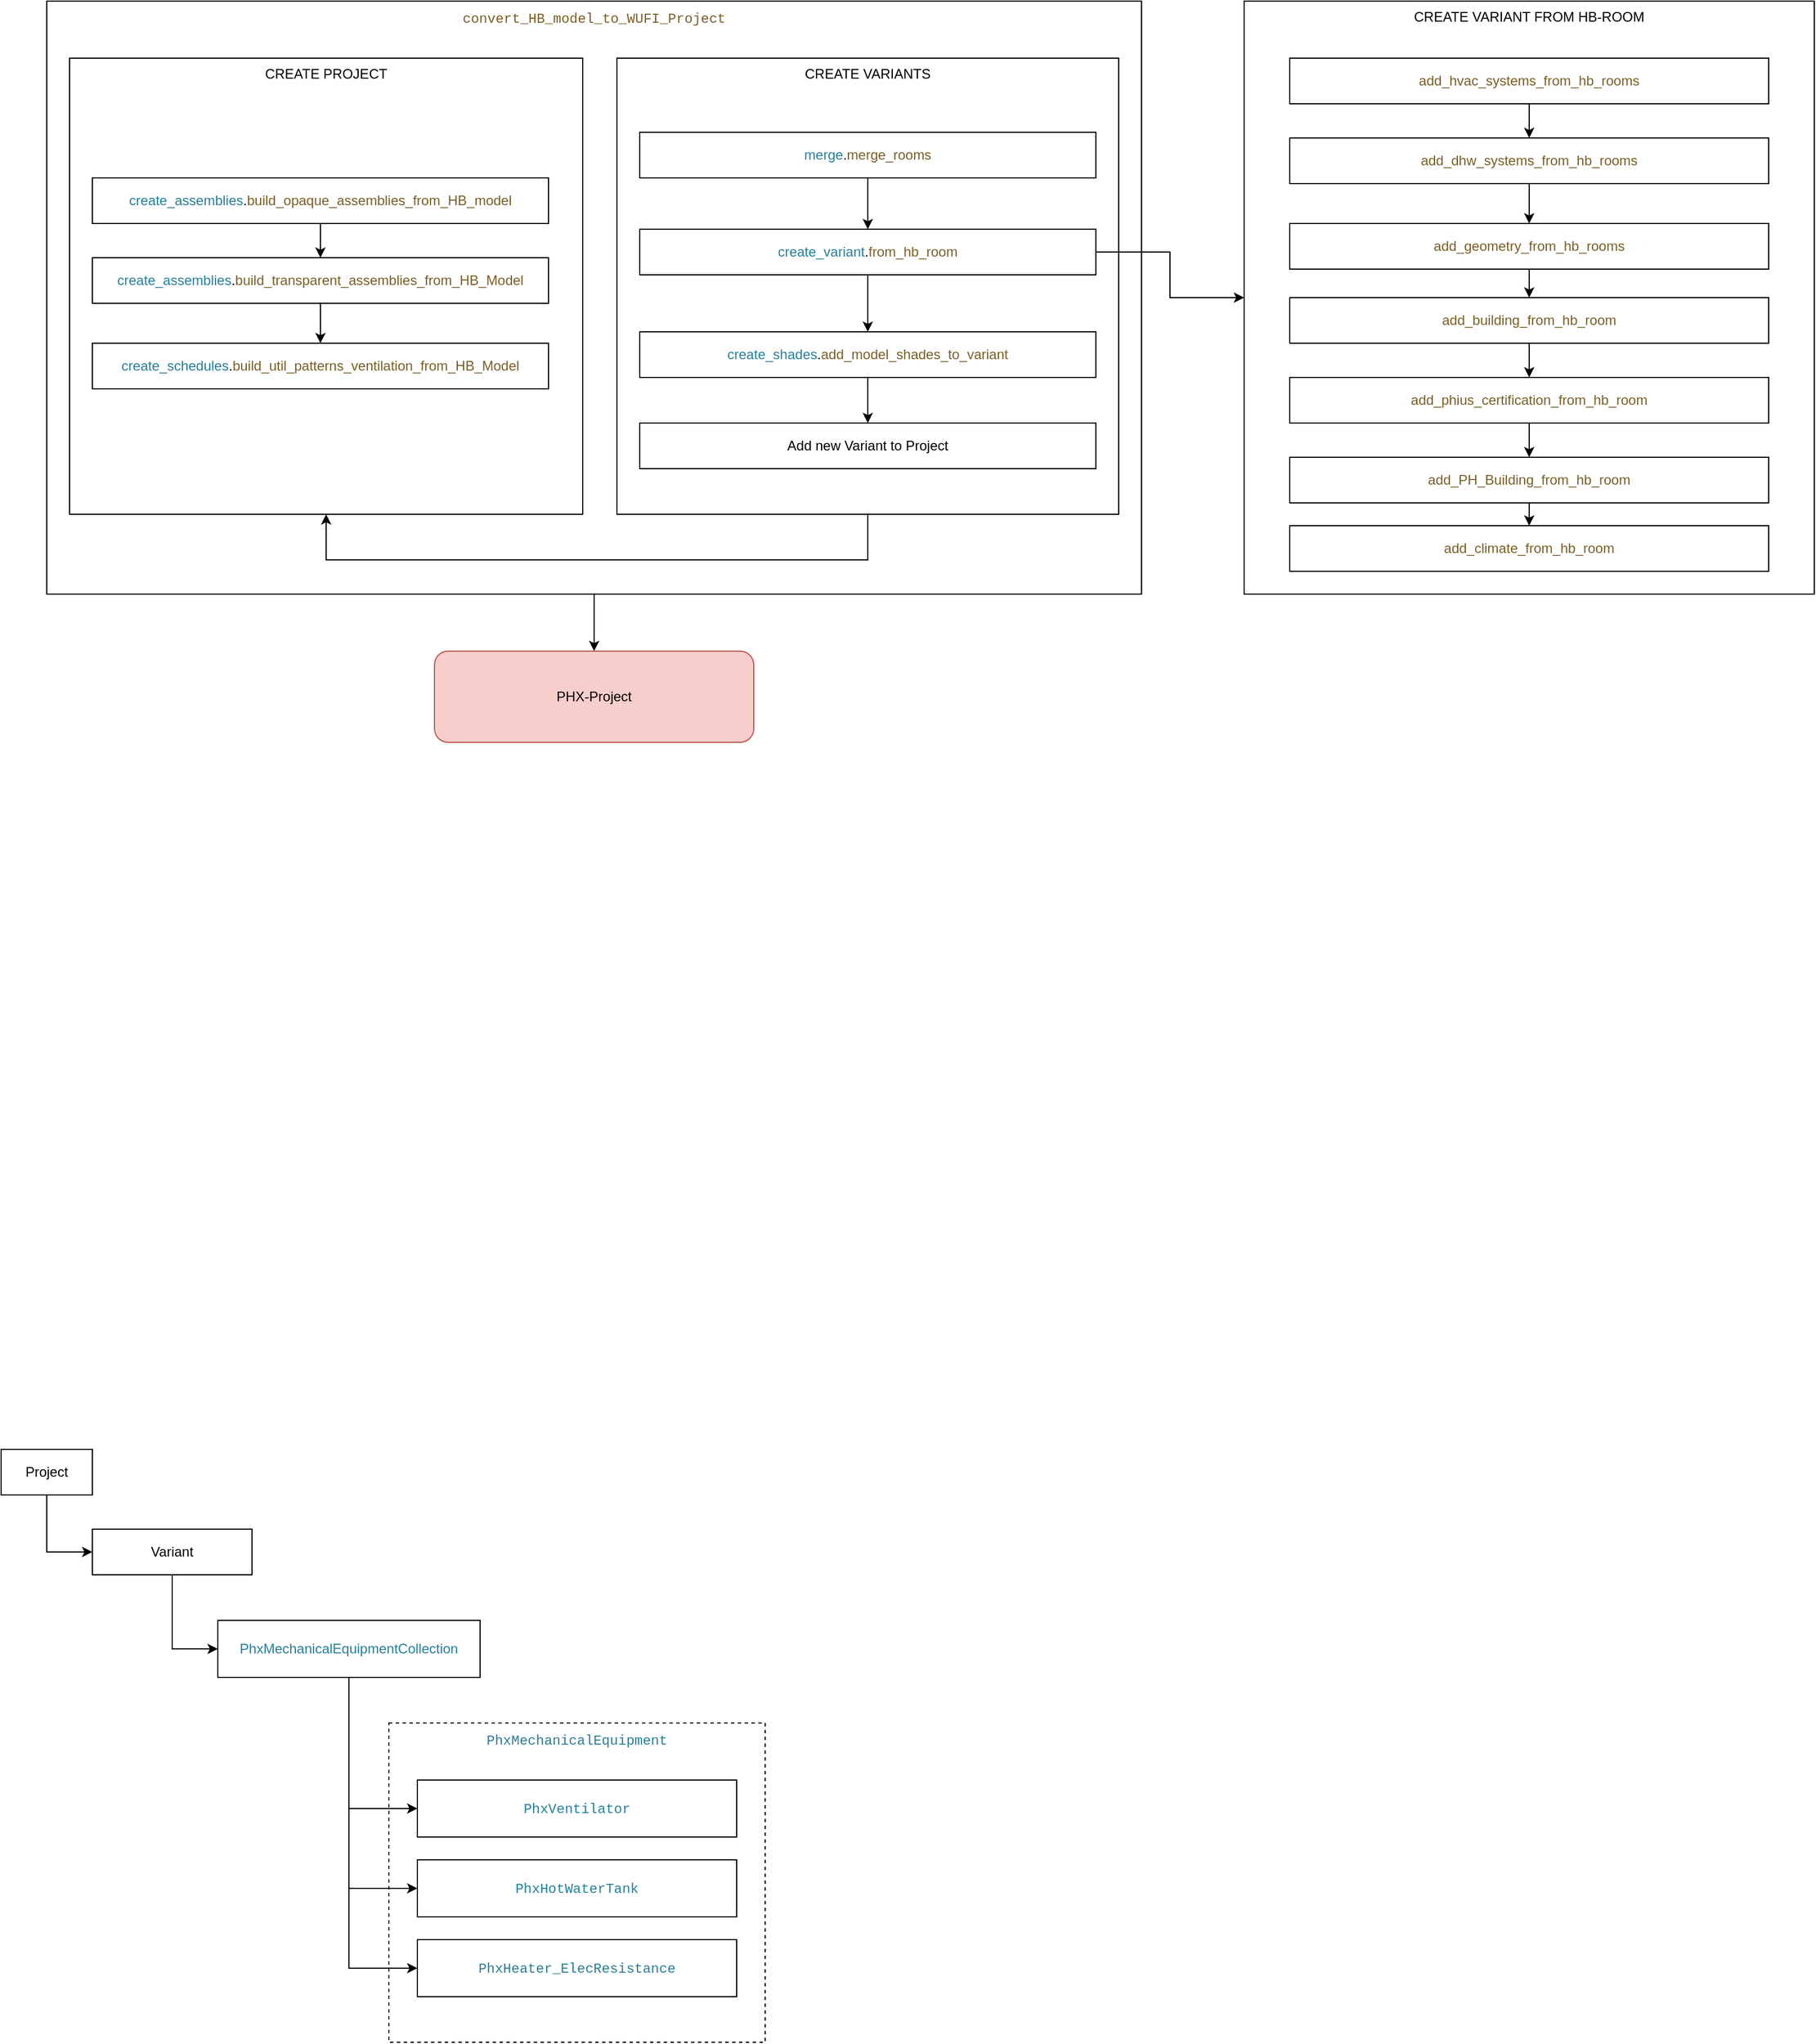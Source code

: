 <mxfile version="16.6.1" type="github"><diagram id="8HavU_iNZXiFhGvSXKzp" name="Page-1"><mxGraphModel dx="1210" dy="1859" grid="1" gridSize="10" guides="1" tooltips="1" connect="1" arrows="1" fold="1" page="1" pageScale="1" pageWidth="850" pageHeight="1100" math="0" shadow="0"><root><mxCell id="0"/><mxCell id="1" parent="0"/><mxCell id="50i0UWb0Rb_AAZT56hpX-52" value="CREATE VARIANT FROM HB-ROOM" style="rounded=0;whiteSpace=wrap;html=1;verticalAlign=top;" vertex="1" parent="1"><mxGeometry x="1150" y="-1050" width="500" height="520" as="geometry"/></mxCell><mxCell id="50i0UWb0Rb_AAZT56hpX-42" style="edgeStyle=orthogonalEdgeStyle;rounded=0;orthogonalLoop=1;jettySize=auto;html=1;entryX=0.5;entryY=0;entryDx=0;entryDy=0;" edge="1" parent="1" source="50i0UWb0Rb_AAZT56hpX-41" target="50i0UWb0Rb_AAZT56hpX-18"><mxGeometry relative="1" as="geometry"/></mxCell><mxCell id="50i0UWb0Rb_AAZT56hpX-41" value="&lt;div style=&quot;color: rgb(0 , 0 , 0) ; background-color: rgb(255 , 255 , 255) ; font-family: &amp;#34;source code pro medium&amp;#34; , &amp;#34;roboto mono&amp;#34; , &amp;#34;consolas&amp;#34; , &amp;#34;menlo&amp;#34; , &amp;#34;monaco&amp;#34; , &amp;#34;courier new&amp;#34; , monospace , &amp;#34;menlo&amp;#34; , &amp;#34;monaco&amp;#34; , &amp;#34;courier new&amp;#34; , monospace ; font-weight: normal ; font-size: 12px ; line-height: 18px&quot;&gt;&lt;div&gt;&lt;span style=&quot;color: #795e26&quot;&gt;convert_HB_model_to_WUFI_Project&lt;/span&gt;&lt;/div&gt;&lt;/div&gt;" style="whiteSpace=wrap;html=1;verticalAlign=top;" vertex="1" parent="1"><mxGeometry x="100" y="-1050" width="960" height="520" as="geometry"/></mxCell><mxCell id="50i0UWb0Rb_AAZT56hpX-12" value="&lt;div style=&quot;color: rgb(0 , 0 , 0) ; background-color: rgb(255 , 255 , 255) ; font-family: &amp;#34;source code pro medium&amp;#34; , &amp;#34;roboto mono&amp;#34; , &amp;#34;consolas&amp;#34; , &amp;#34;menlo&amp;#34; , &amp;#34;monaco&amp;#34; , &amp;#34;courier new&amp;#34; , monospace , &amp;#34;menlo&amp;#34; , &amp;#34;monaco&amp;#34; , &amp;#34;courier new&amp;#34; , monospace ; font-weight: normal ; font-size: 12px ; line-height: 18px&quot;&gt;&lt;div&gt;&lt;span style=&quot;color: #267f99&quot;&gt;PhxMechanicalEquipment&lt;/span&gt;&lt;/div&gt;&lt;/div&gt;" style="rounded=0;whiteSpace=wrap;html=1;verticalAlign=top;dashed=1;" vertex="1" parent="1"><mxGeometry x="400" y="460" width="330" height="280" as="geometry"/></mxCell><mxCell id="50i0UWb0Rb_AAZT56hpX-9" style="edgeStyle=orthogonalEdgeStyle;rounded=0;orthogonalLoop=1;jettySize=auto;html=1;entryX=0;entryY=0.5;entryDx=0;entryDy=0;" edge="1" parent="1" source="50i0UWb0Rb_AAZT56hpX-5" target="50i0UWb0Rb_AAZT56hpX-6"><mxGeometry relative="1" as="geometry"/></mxCell><mxCell id="50i0UWb0Rb_AAZT56hpX-10" style="edgeStyle=orthogonalEdgeStyle;rounded=0;orthogonalLoop=1;jettySize=auto;html=1;entryX=0;entryY=0.5;entryDx=0;entryDy=0;" edge="1" parent="1" source="50i0UWb0Rb_AAZT56hpX-5" target="50i0UWb0Rb_AAZT56hpX-7"><mxGeometry relative="1" as="geometry"/></mxCell><mxCell id="50i0UWb0Rb_AAZT56hpX-11" style="edgeStyle=orthogonalEdgeStyle;rounded=0;orthogonalLoop=1;jettySize=auto;html=1;entryX=0;entryY=0.5;entryDx=0;entryDy=0;" edge="1" parent="1" source="50i0UWb0Rb_AAZT56hpX-5" target="50i0UWb0Rb_AAZT56hpX-8"><mxGeometry relative="1" as="geometry"/></mxCell><mxCell id="50i0UWb0Rb_AAZT56hpX-5" value="&lt;span style=&quot;color: #267f99&quot;&gt;PhxMechanicalEquipmentCollection&lt;/span&gt;" style="rounded=0;whiteSpace=wrap;html=1;" vertex="1" parent="1"><mxGeometry x="250" y="370" width="230" height="50" as="geometry"/></mxCell><mxCell id="50i0UWb0Rb_AAZT56hpX-6" value="&lt;div style=&quot;color: rgb(0 , 0 , 0) ; background-color: rgb(255 , 255 , 255) ; font-family: &amp;#34;source code pro medium&amp;#34; , &amp;#34;roboto mono&amp;#34; , &amp;#34;consolas&amp;#34; , &amp;#34;menlo&amp;#34; , &amp;#34;monaco&amp;#34; , &amp;#34;courier new&amp;#34; , monospace , &amp;#34;menlo&amp;#34; , &amp;#34;monaco&amp;#34; , &amp;#34;courier new&amp;#34; , monospace ; font-weight: normal ; font-size: 12px ; line-height: 18px&quot;&gt;&lt;div&gt;&lt;span style=&quot;color: #267f99&quot;&gt;PhxVentilator&lt;/span&gt;&lt;/div&gt;&lt;/div&gt;" style="rounded=0;whiteSpace=wrap;html=1;" vertex="1" parent="1"><mxGeometry x="425" y="510" width="280" height="50" as="geometry"/></mxCell><mxCell id="50i0UWb0Rb_AAZT56hpX-7" value="&lt;div style=&quot;color: rgb(0 , 0 , 0) ; background-color: rgb(255 , 255 , 255) ; font-family: &amp;#34;source code pro medium&amp;#34; , &amp;#34;roboto mono&amp;#34; , &amp;#34;consolas&amp;#34; , &amp;#34;menlo&amp;#34; , &amp;#34;monaco&amp;#34; , &amp;#34;courier new&amp;#34; , monospace , &amp;#34;menlo&amp;#34; , &amp;#34;monaco&amp;#34; , &amp;#34;courier new&amp;#34; , monospace ; font-weight: normal ; font-size: 12px ; line-height: 18px&quot;&gt;&lt;div&gt;&lt;span style=&quot;color: #267f99&quot;&gt;PhxHotWaterTank&lt;/span&gt;&lt;/div&gt;&lt;/div&gt;" style="rounded=0;whiteSpace=wrap;html=1;" vertex="1" parent="1"><mxGeometry x="425" y="580" width="280" height="50" as="geometry"/></mxCell><mxCell id="50i0UWb0Rb_AAZT56hpX-8" value="&lt;div style=&quot;color: rgb(0 , 0 , 0) ; background-color: rgb(255 , 255 , 255) ; font-family: &amp;#34;source code pro medium&amp;#34; , &amp;#34;roboto mono&amp;#34; , &amp;#34;consolas&amp;#34; , &amp;#34;menlo&amp;#34; , &amp;#34;monaco&amp;#34; , &amp;#34;courier new&amp;#34; , monospace , &amp;#34;menlo&amp;#34; , &amp;#34;monaco&amp;#34; , &amp;#34;courier new&amp;#34; , monospace ; font-weight: normal ; font-size: 12px ; line-height: 18px&quot;&gt;&lt;div&gt;&lt;span style=&quot;color: #267f99&quot;&gt;PhxHeater_ElecResistance&lt;/span&gt;&lt;/div&gt;&lt;/div&gt;" style="rounded=0;whiteSpace=wrap;html=1;" vertex="1" parent="1"><mxGeometry x="425" y="650" width="280" height="50" as="geometry"/></mxCell><mxCell id="50i0UWb0Rb_AAZT56hpX-14" style="edgeStyle=orthogonalEdgeStyle;rounded=0;orthogonalLoop=1;jettySize=auto;html=1;entryX=0;entryY=0.5;entryDx=0;entryDy=0;" edge="1" parent="1" source="50i0UWb0Rb_AAZT56hpX-13" target="50i0UWb0Rb_AAZT56hpX-5"><mxGeometry relative="1" as="geometry"/></mxCell><mxCell id="50i0UWb0Rb_AAZT56hpX-13" value="Variant" style="rounded=0;whiteSpace=wrap;html=1;" vertex="1" parent="1"><mxGeometry x="140" y="290" width="140" height="40" as="geometry"/></mxCell><mxCell id="50i0UWb0Rb_AAZT56hpX-16" style="edgeStyle=orthogonalEdgeStyle;rounded=0;orthogonalLoop=1;jettySize=auto;html=1;entryX=0;entryY=0.5;entryDx=0;entryDy=0;" edge="1" parent="1" source="50i0UWb0Rb_AAZT56hpX-15" target="50i0UWb0Rb_AAZT56hpX-13"><mxGeometry relative="1" as="geometry"/></mxCell><mxCell id="50i0UWb0Rb_AAZT56hpX-15" value="Project" style="rounded=0;whiteSpace=wrap;html=1;" vertex="1" parent="1"><mxGeometry x="60" y="220" width="80" height="40" as="geometry"/></mxCell><mxCell id="50i0UWb0Rb_AAZT56hpX-17" value="CREATE PROJECT" style="rounded=0;whiteSpace=wrap;html=1;verticalAlign=top;" vertex="1" parent="1"><mxGeometry x="120" y="-1000" width="450" height="400" as="geometry"/></mxCell><mxCell id="50i0UWb0Rb_AAZT56hpX-18" value="PHX-Project" style="rounded=1;whiteSpace=wrap;html=1;fillColor=#f8cecc;strokeColor=#b85450;" vertex="1" parent="1"><mxGeometry x="440" y="-480" width="280" height="80" as="geometry"/></mxCell><mxCell id="50i0UWb0Rb_AAZT56hpX-26" style="edgeStyle=orthogonalEdgeStyle;rounded=0;orthogonalLoop=1;jettySize=auto;html=1;" edge="1" parent="1" source="50i0UWb0Rb_AAZT56hpX-22" target="50i0UWb0Rb_AAZT56hpX-24"><mxGeometry relative="1" as="geometry"/></mxCell><mxCell id="50i0UWb0Rb_AAZT56hpX-22" value="&lt;span style=&quot;color: #267f99&quot;&gt;create_assemblies&lt;/span&gt;&lt;span style=&quot;color: #000000&quot;&gt;.&lt;/span&gt;&lt;span style=&quot;color: #795e26&quot;&gt;build_opaque_assemblies_from_HB_model&lt;/span&gt;" style="whiteSpace=wrap;html=1;" vertex="1" parent="1"><mxGeometry x="140" y="-895" width="400" height="40" as="geometry"/></mxCell><mxCell id="50i0UWb0Rb_AAZT56hpX-28" style="edgeStyle=orthogonalEdgeStyle;rounded=0;orthogonalLoop=1;jettySize=auto;html=1;entryX=0.5;entryY=0;entryDx=0;entryDy=0;" edge="1" parent="1" source="50i0UWb0Rb_AAZT56hpX-24" target="50i0UWb0Rb_AAZT56hpX-27"><mxGeometry relative="1" as="geometry"/></mxCell><mxCell id="50i0UWb0Rb_AAZT56hpX-24" value="&lt;span style=&quot;color: #267f99&quot;&gt;create_assemblies&lt;/span&gt;&lt;span style=&quot;color: #000000&quot;&gt;.&lt;/span&gt;&lt;span style=&quot;color: #795e26&quot;&gt;build_transparent_assemblies_from_HB_Model&lt;/span&gt;" style="whiteSpace=wrap;html=1;" vertex="1" parent="1"><mxGeometry x="140" y="-825" width="400" height="40" as="geometry"/></mxCell><mxCell id="50i0UWb0Rb_AAZT56hpX-27" value="&lt;span style=&quot;color: #000000&quot;&gt;&lt;/span&gt;&lt;span style=&quot;color: #267f99&quot;&gt;create_schedules&lt;/span&gt;&lt;span style=&quot;color: #000000&quot;&gt;&lt;/span&gt;&lt;span style=&quot;color: #000000&quot;&gt;.&lt;/span&gt;&lt;span style=&quot;color: #000000&quot;&gt;&lt;/span&gt;&lt;span style=&quot;color: #795e26&quot;&gt;build_util_patterns_ventilation_from_HB_Model&lt;/span&gt;&lt;span style=&quot;color: #000000&quot;&gt;&lt;/span&gt;&lt;span style=&quot;color: #795e26&quot;&gt;&lt;/span&gt;" style="whiteSpace=wrap;html=1;" vertex="1" parent="1"><mxGeometry x="140" y="-750" width="400" height="40" as="geometry"/></mxCell><mxCell id="50i0UWb0Rb_AAZT56hpX-43" style="edgeStyle=orthogonalEdgeStyle;rounded=0;orthogonalLoop=1;jettySize=auto;html=1;entryX=0.5;entryY=1;entryDx=0;entryDy=0;" edge="1" parent="1" source="50i0UWb0Rb_AAZT56hpX-30" target="50i0UWb0Rb_AAZT56hpX-17"><mxGeometry relative="1" as="geometry"><Array as="points"><mxPoint x="820" y="-560"/><mxPoint x="345" y="-560"/></Array></mxGeometry></mxCell><mxCell id="50i0UWb0Rb_AAZT56hpX-30" value="CREATE VARIANTS" style="rounded=0;whiteSpace=wrap;html=1;verticalAlign=top;" vertex="1" parent="1"><mxGeometry x="600" y="-1000" width="440" height="400" as="geometry"/></mxCell><mxCell id="50i0UWb0Rb_AAZT56hpX-34" style="edgeStyle=orthogonalEdgeStyle;rounded=0;orthogonalLoop=1;jettySize=auto;html=1;entryX=0.5;entryY=0;entryDx=0;entryDy=0;" edge="1" parent="1" source="50i0UWb0Rb_AAZT56hpX-32" target="50i0UWb0Rb_AAZT56hpX-33"><mxGeometry relative="1" as="geometry"/></mxCell><mxCell id="50i0UWb0Rb_AAZT56hpX-32" value="&lt;span style=&quot;color: #267f99&quot;&gt;merge&lt;/span&gt;&lt;span style=&quot;color: #000000&quot;&gt;.&lt;/span&gt;&lt;span style=&quot;color: #795e26&quot;&gt;merge_rooms&lt;/span&gt;" style="whiteSpace=wrap;html=1;" vertex="1" parent="1"><mxGeometry x="620" y="-935" width="400" height="40" as="geometry"/></mxCell><mxCell id="50i0UWb0Rb_AAZT56hpX-36" style="edgeStyle=orthogonalEdgeStyle;rounded=0;orthogonalLoop=1;jettySize=auto;html=1;entryX=0.5;entryY=0;entryDx=0;entryDy=0;" edge="1" parent="1" source="50i0UWb0Rb_AAZT56hpX-33" target="50i0UWb0Rb_AAZT56hpX-35"><mxGeometry relative="1" as="geometry"/></mxCell><mxCell id="50i0UWb0Rb_AAZT56hpX-54" style="edgeStyle=orthogonalEdgeStyle;rounded=0;orthogonalLoop=1;jettySize=auto;html=1;entryX=0;entryY=0.5;entryDx=0;entryDy=0;" edge="1" parent="1" source="50i0UWb0Rb_AAZT56hpX-33" target="50i0UWb0Rb_AAZT56hpX-52"><mxGeometry relative="1" as="geometry"/></mxCell><mxCell id="50i0UWb0Rb_AAZT56hpX-33" value="&lt;span style=&quot;color: #267f99&quot;&gt;create_variant&lt;/span&gt;&lt;span style=&quot;color: #000000&quot;&gt;.&lt;/span&gt;&lt;span style=&quot;color: #795e26&quot;&gt;from_hb_room&lt;/span&gt;&lt;span style=&quot;color: #000000&quot;&gt;&lt;/span&gt;" style="whiteSpace=wrap;html=1;" vertex="1" parent="1"><mxGeometry x="620" y="-850" width="400" height="40" as="geometry"/></mxCell><mxCell id="50i0UWb0Rb_AAZT56hpX-38" style="edgeStyle=orthogonalEdgeStyle;rounded=0;orthogonalLoop=1;jettySize=auto;html=1;entryX=0.5;entryY=0;entryDx=0;entryDy=0;" edge="1" parent="1" source="50i0UWb0Rb_AAZT56hpX-35" target="50i0UWb0Rb_AAZT56hpX-37"><mxGeometry relative="1" as="geometry"/></mxCell><mxCell id="50i0UWb0Rb_AAZT56hpX-35" value="&lt;span style=&quot;color: #267f99&quot;&gt;create_shades&lt;/span&gt;&lt;span style=&quot;color: #000000&quot;&gt;.&lt;/span&gt;&lt;span style=&quot;color: #795e26&quot;&gt;add_model_shades_to_variant&lt;/span&gt;" style="whiteSpace=wrap;html=1;" vertex="1" parent="1"><mxGeometry x="620" y="-760" width="400" height="40" as="geometry"/></mxCell><mxCell id="50i0UWb0Rb_AAZT56hpX-37" value="Add new Variant to Project" style="whiteSpace=wrap;html=1;" vertex="1" parent="1"><mxGeometry x="620" y="-680" width="400" height="40" as="geometry"/></mxCell><mxCell id="50i0UWb0Rb_AAZT56hpX-55" style="edgeStyle=orthogonalEdgeStyle;rounded=0;orthogonalLoop=1;jettySize=auto;html=1;entryX=0.5;entryY=0;entryDx=0;entryDy=0;" edge="1" parent="1" source="50i0UWb0Rb_AAZT56hpX-45" target="50i0UWb0Rb_AAZT56hpX-46"><mxGeometry relative="1" as="geometry"/></mxCell><mxCell id="50i0UWb0Rb_AAZT56hpX-45" value="&lt;span style=&quot;color: #000000&quot;&gt;&lt;/span&gt;&lt;span style=&quot;color: #795e26&quot;&gt;add_hvac_systems_from_hb_rooms&lt;/span&gt;" style="rounded=0;whiteSpace=wrap;html=1;" vertex="1" parent="1"><mxGeometry x="1190" y="-1000" width="420" height="40" as="geometry"/></mxCell><mxCell id="50i0UWb0Rb_AAZT56hpX-56" style="edgeStyle=orthogonalEdgeStyle;rounded=0;orthogonalLoop=1;jettySize=auto;html=1;entryX=0.5;entryY=0;entryDx=0;entryDy=0;" edge="1" parent="1" source="50i0UWb0Rb_AAZT56hpX-46" target="50i0UWb0Rb_AAZT56hpX-47"><mxGeometry relative="1" as="geometry"/></mxCell><mxCell id="50i0UWb0Rb_AAZT56hpX-46" value="&lt;span style=&quot;color: #000000&quot;&gt;&lt;/span&gt;&lt;span style=&quot;color: #795e26&quot;&gt;add_dhw_systems_from_hb_rooms&lt;/span&gt;" style="rounded=0;whiteSpace=wrap;html=1;" vertex="1" parent="1"><mxGeometry x="1190" y="-930" width="420" height="40" as="geometry"/></mxCell><mxCell id="50i0UWb0Rb_AAZT56hpX-57" style="edgeStyle=orthogonalEdgeStyle;rounded=0;orthogonalLoop=1;jettySize=auto;html=1;entryX=0.5;entryY=0;entryDx=0;entryDy=0;" edge="1" parent="1" source="50i0UWb0Rb_AAZT56hpX-47" target="50i0UWb0Rb_AAZT56hpX-48"><mxGeometry relative="1" as="geometry"/></mxCell><mxCell id="50i0UWb0Rb_AAZT56hpX-47" value="&lt;span style=&quot;color: #000000&quot;&gt;&lt;/span&gt;&lt;span style=&quot;color: #795e26&quot;&gt;add_geometry_from_hb_rooms&lt;/span&gt;" style="rounded=0;whiteSpace=wrap;html=1;" vertex="1" parent="1"><mxGeometry x="1190" y="-855" width="420" height="40" as="geometry"/></mxCell><mxCell id="50i0UWb0Rb_AAZT56hpX-58" style="edgeStyle=orthogonalEdgeStyle;rounded=0;orthogonalLoop=1;jettySize=auto;html=1;entryX=0.5;entryY=0;entryDx=0;entryDy=0;" edge="1" parent="1" source="50i0UWb0Rb_AAZT56hpX-48" target="50i0UWb0Rb_AAZT56hpX-49"><mxGeometry relative="1" as="geometry"/></mxCell><mxCell id="50i0UWb0Rb_AAZT56hpX-48" value="&lt;span style=&quot;color: #000000&quot;&gt;&lt;/span&gt;&lt;span style=&quot;color: #795e26&quot;&gt;add_building_from_hb_room&lt;/span&gt;" style="rounded=0;whiteSpace=wrap;html=1;" vertex="1" parent="1"><mxGeometry x="1190" y="-790" width="420" height="40" as="geometry"/></mxCell><mxCell id="50i0UWb0Rb_AAZT56hpX-59" style="edgeStyle=orthogonalEdgeStyle;rounded=0;orthogonalLoop=1;jettySize=auto;html=1;" edge="1" parent="1" source="50i0UWb0Rb_AAZT56hpX-49" target="50i0UWb0Rb_AAZT56hpX-50"><mxGeometry relative="1" as="geometry"/></mxCell><mxCell id="50i0UWb0Rb_AAZT56hpX-49" value="&lt;span style=&quot;color: #000000&quot;&gt;&lt;/span&gt;&lt;span style=&quot;color: #795e26&quot;&gt;add_phius_certification_from_hb_room&lt;/span&gt;" style="rounded=0;whiteSpace=wrap;html=1;" vertex="1" parent="1"><mxGeometry x="1190" y="-720" width="420" height="40" as="geometry"/></mxCell><mxCell id="50i0UWb0Rb_AAZT56hpX-60" style="edgeStyle=orthogonalEdgeStyle;rounded=0;orthogonalLoop=1;jettySize=auto;html=1;entryX=0.5;entryY=0;entryDx=0;entryDy=0;" edge="1" parent="1" source="50i0UWb0Rb_AAZT56hpX-50" target="50i0UWb0Rb_AAZT56hpX-51"><mxGeometry relative="1" as="geometry"/></mxCell><mxCell id="50i0UWb0Rb_AAZT56hpX-50" value="&lt;span style=&quot;color: #000000&quot;&gt;&lt;/span&gt;&lt;span style=&quot;color: #795e26&quot;&gt;add_PH_Building_from_hb_room&lt;/span&gt;" style="rounded=0;whiteSpace=wrap;html=1;" vertex="1" parent="1"><mxGeometry x="1190" y="-650" width="420" height="40" as="geometry"/></mxCell><mxCell id="50i0UWb0Rb_AAZT56hpX-51" value="&lt;span style=&quot;color: #000000&quot;&gt;&lt;/span&gt;&lt;span style=&quot;color: #795e26&quot;&gt;add_climate_from_hb_room&lt;/span&gt;" style="rounded=0;whiteSpace=wrap;html=1;" vertex="1" parent="1"><mxGeometry x="1190" y="-590" width="420" height="40" as="geometry"/></mxCell></root></mxGraphModel></diagram></mxfile>